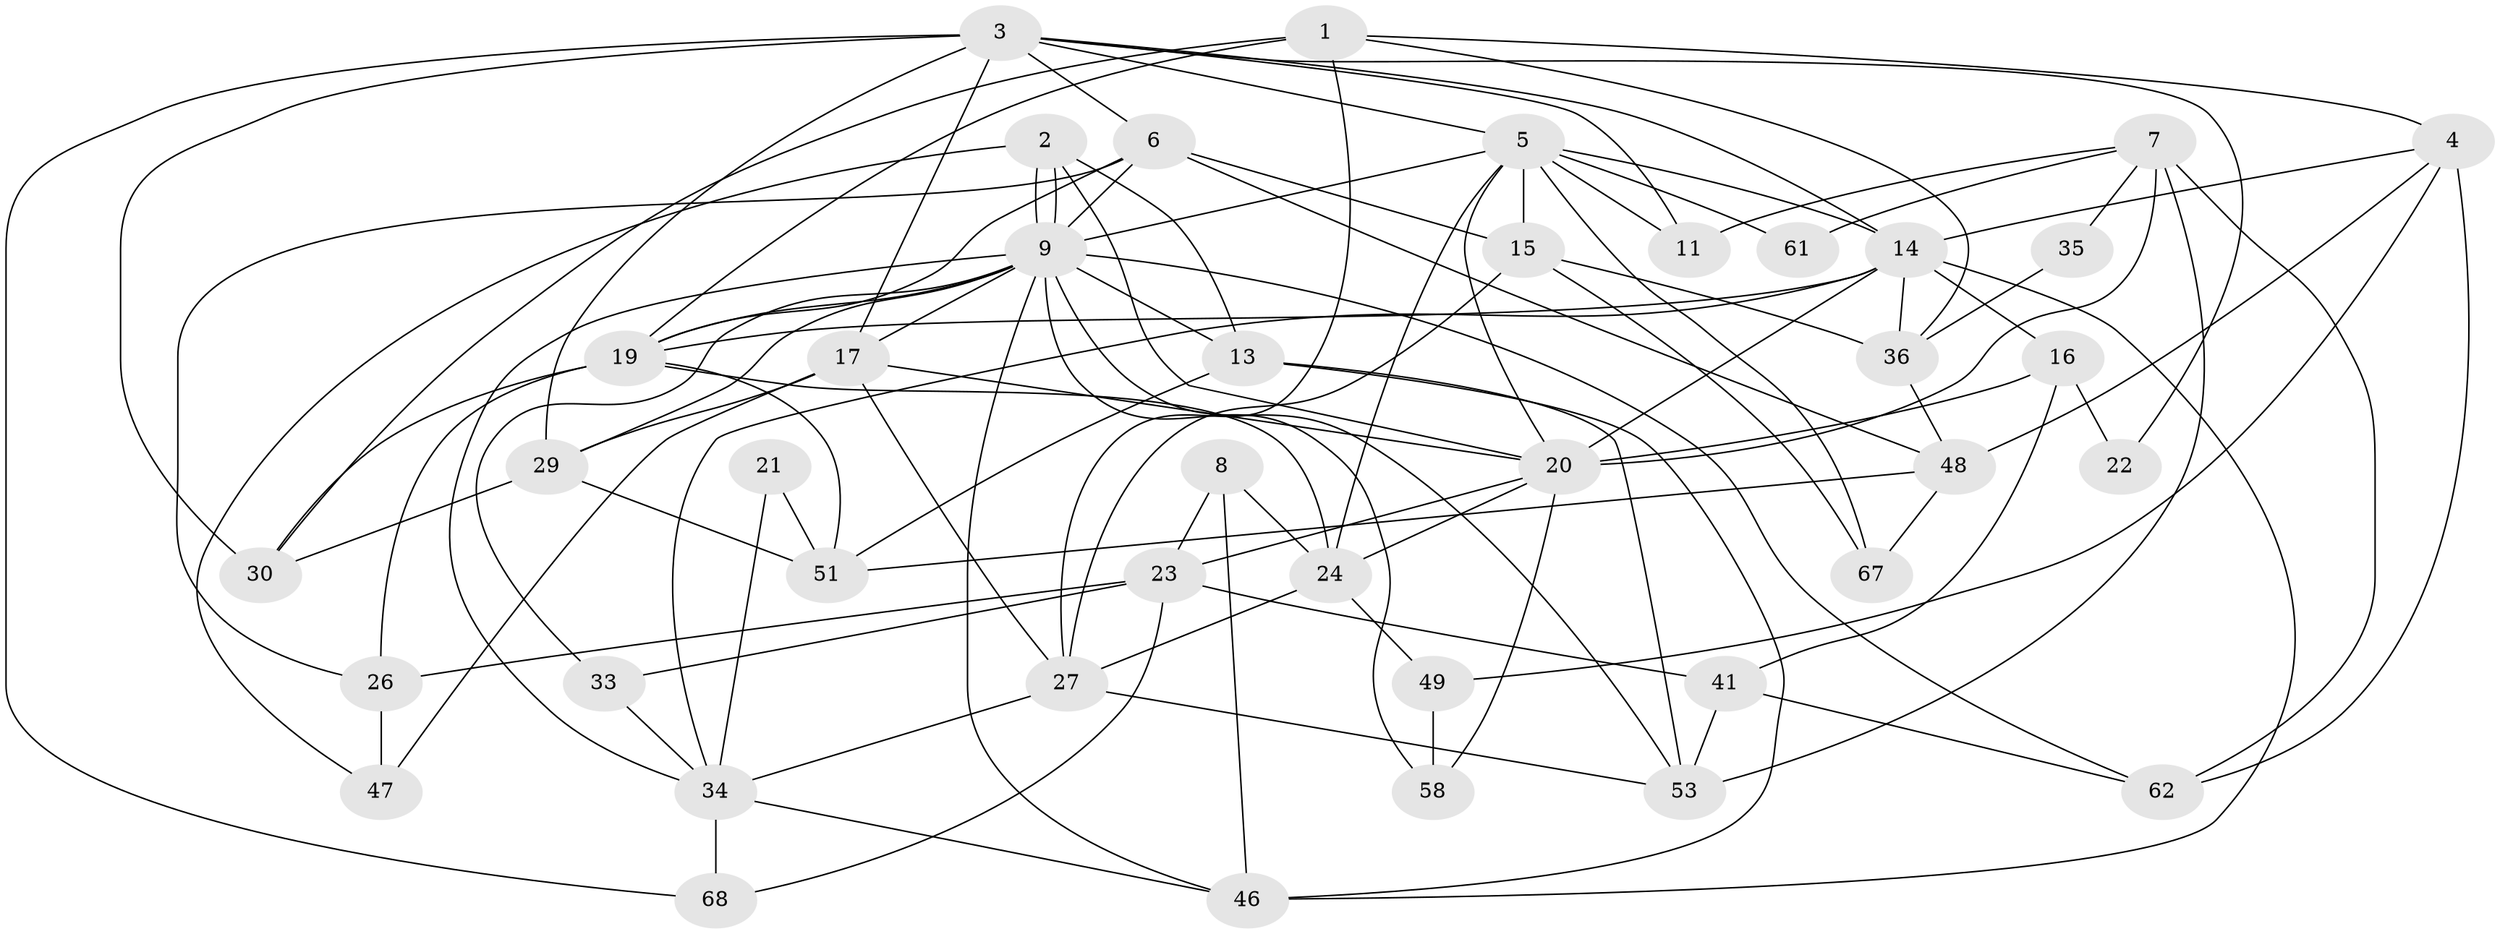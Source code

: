 // original degree distribution, {5: 0.2463768115942029, 6: 0.057971014492753624, 3: 0.34782608695652173, 8: 0.014492753623188406, 2: 0.10144927536231885, 4: 0.18840579710144928, 7: 0.043478260869565216}
// Generated by graph-tools (version 1.1) at 2025/18/03/04/25 18:18:32]
// undirected, 41 vertices, 104 edges
graph export_dot {
graph [start="1"]
  node [color=gray90,style=filled];
  1 [super="+10"];
  2;
  3 [super="+31+32"];
  4;
  5 [super="+18+37"];
  6;
  7 [super="+54"];
  8;
  9 [super="+38+57"];
  11 [super="+12"];
  13 [super="+69"];
  14 [super="+66"];
  15 [super="+43"];
  16;
  17 [super="+55"];
  19 [super="+39"];
  20 [super="+25"];
  21;
  22;
  23 [super="+45"];
  24;
  26;
  27 [super="+50"];
  29 [super="+60"];
  30;
  33;
  34 [super="+42"];
  35;
  36 [super="+65"];
  41;
  46;
  47;
  48;
  49;
  51 [super="+52"];
  53 [super="+63+64"];
  58;
  61;
  62;
  67;
  68;
  1 -- 4;
  1 -- 30;
  1 -- 36;
  1 -- 27;
  1 -- 19;
  2 -- 9;
  2 -- 9;
  2 -- 47;
  2 -- 13;
  2 -- 20;
  3 -- 30 [weight=2];
  3 -- 22;
  3 -- 11;
  3 -- 68;
  3 -- 6;
  3 -- 29;
  3 -- 5;
  3 -- 17;
  3 -- 14;
  4 -- 62;
  4 -- 14;
  4 -- 48;
  4 -- 49;
  5 -- 15;
  5 -- 67;
  5 -- 20;
  5 -- 9 [weight=2];
  5 -- 24;
  5 -- 11;
  5 -- 61;
  5 -- 14 [weight=2];
  6 -- 48;
  6 -- 15;
  6 -- 19;
  6 -- 26;
  6 -- 9;
  7 -- 35;
  7 -- 61;
  7 -- 62;
  7 -- 11;
  7 -- 20;
  7 -- 53 [weight=2];
  8 -- 46;
  8 -- 23;
  8 -- 24;
  9 -- 13 [weight=2];
  9 -- 58;
  9 -- 33;
  9 -- 46;
  9 -- 62;
  9 -- 29;
  9 -- 17;
  9 -- 53;
  9 -- 34;
  9 -- 19;
  13 -- 46;
  13 -- 51;
  13 -- 53;
  14 -- 19;
  14 -- 36;
  14 -- 20;
  14 -- 16;
  14 -- 46;
  14 -- 34;
  15 -- 36;
  15 -- 67;
  15 -- 27;
  16 -- 20;
  16 -- 22;
  16 -- 41;
  17 -- 29;
  17 -- 20;
  17 -- 27;
  17 -- 47;
  19 -- 24;
  19 -- 51;
  19 -- 26;
  19 -- 30;
  20 -- 24;
  20 -- 58;
  20 -- 23;
  21 -- 51;
  21 -- 34;
  23 -- 26;
  23 -- 33;
  23 -- 68;
  23 -- 41;
  24 -- 27;
  24 -- 49;
  26 -- 47;
  27 -- 34;
  27 -- 53;
  29 -- 51;
  29 -- 30;
  33 -- 34;
  34 -- 68;
  34 -- 46;
  35 -- 36;
  36 -- 48;
  41 -- 53;
  41 -- 62;
  48 -- 51;
  48 -- 67;
  49 -- 58;
}
